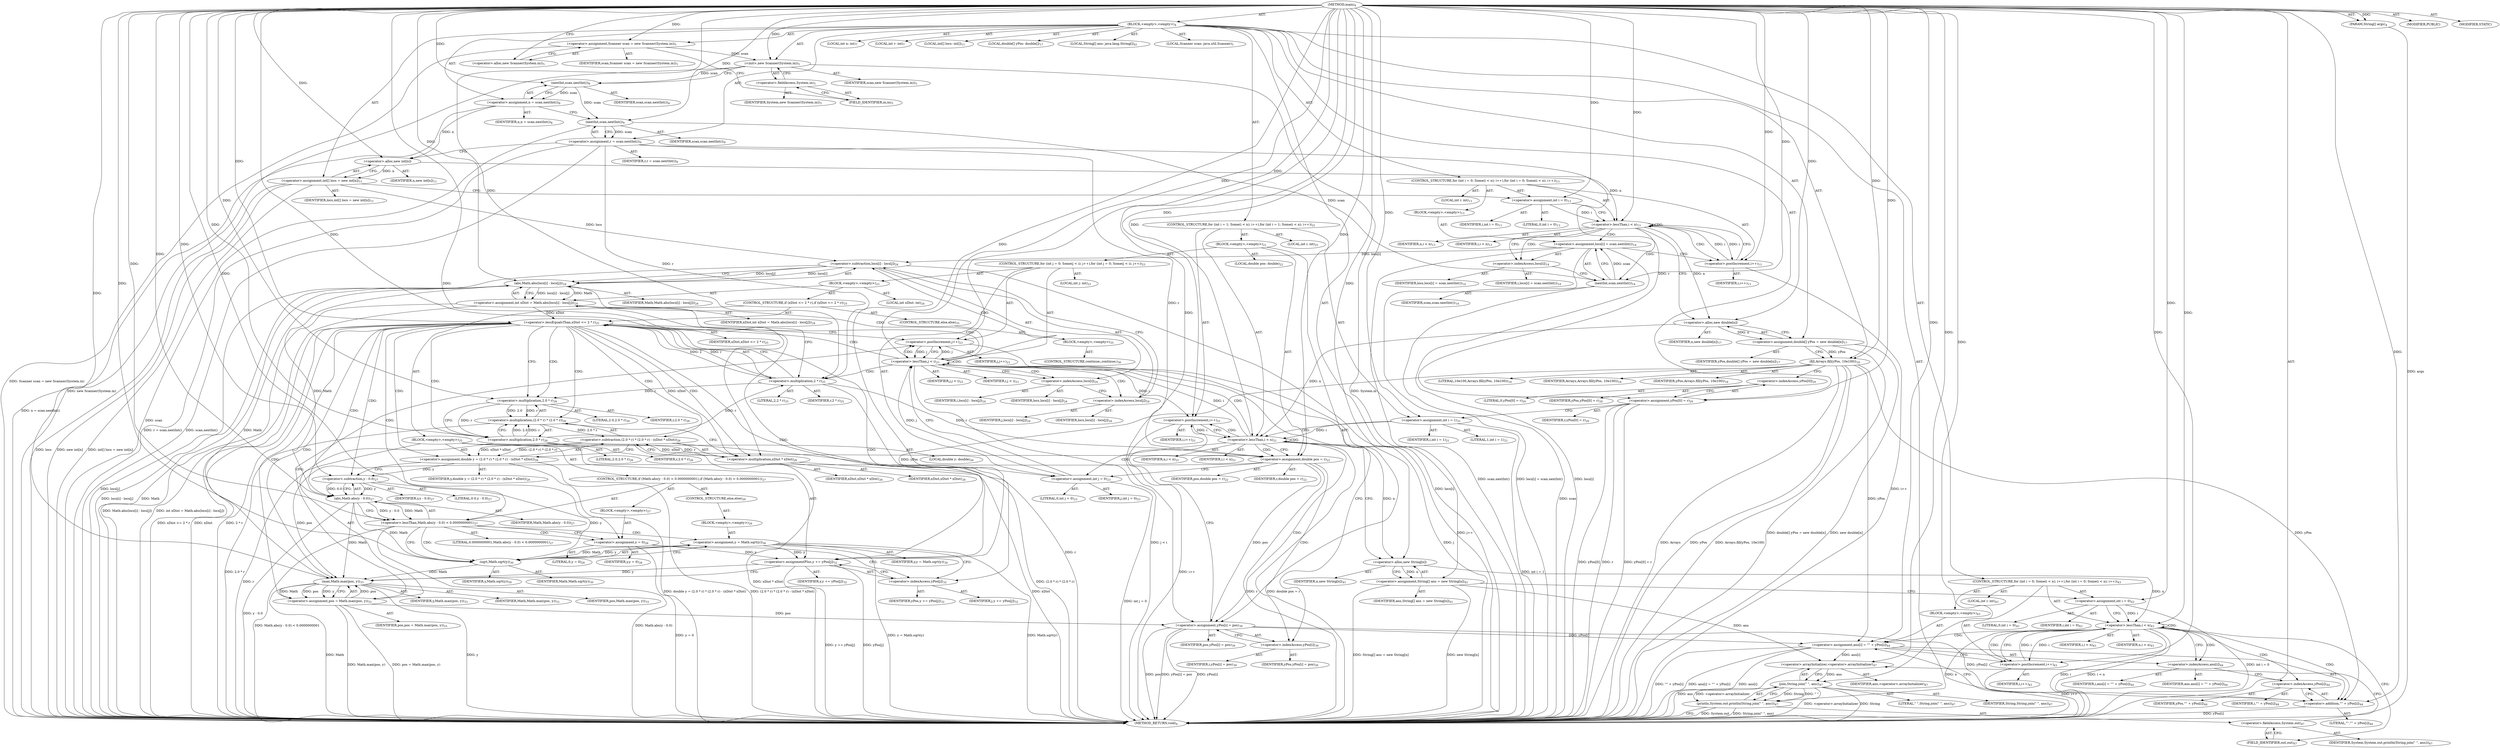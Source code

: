 digraph "main" {  
"19" [label = <(METHOD,main)<SUB>4</SUB>> ]
"20" [label = <(PARAM,String[] args)<SUB>4</SUB>> ]
"21" [label = <(BLOCK,&lt;empty&gt;,&lt;empty&gt;)<SUB>4</SUB>> ]
"4" [label = <(LOCAL,Scanner scan: java.util.Scanner)<SUB>5</SUB>> ]
"22" [label = <(&lt;operator&gt;.assignment,Scanner scan = new Scanner(System.in))<SUB>5</SUB>> ]
"23" [label = <(IDENTIFIER,scan,Scanner scan = new Scanner(System.in))<SUB>5</SUB>> ]
"24" [label = <(&lt;operator&gt;.alloc,new Scanner(System.in))<SUB>5</SUB>> ]
"25" [label = <(&lt;init&gt;,new Scanner(System.in))<SUB>5</SUB>> ]
"3" [label = <(IDENTIFIER,scan,new Scanner(System.in))<SUB>5</SUB>> ]
"26" [label = <(&lt;operator&gt;.fieldAccess,System.in)<SUB>5</SUB>> ]
"27" [label = <(IDENTIFIER,System,new Scanner(System.in))<SUB>5</SUB>> ]
"28" [label = <(FIELD_IDENTIFIER,in,in)<SUB>5</SUB>> ]
"29" [label = <(LOCAL,int n: int)<SUB>7</SUB>> ]
"30" [label = <(LOCAL,int r: int)<SUB>7</SUB>> ]
"31" [label = <(&lt;operator&gt;.assignment,n = scan.nextInt())<SUB>8</SUB>> ]
"32" [label = <(IDENTIFIER,n,n = scan.nextInt())<SUB>8</SUB>> ]
"33" [label = <(nextInt,scan.nextInt())<SUB>8</SUB>> ]
"34" [label = <(IDENTIFIER,scan,scan.nextInt())<SUB>8</SUB>> ]
"35" [label = <(&lt;operator&gt;.assignment,r = scan.nextInt())<SUB>9</SUB>> ]
"36" [label = <(IDENTIFIER,r,r = scan.nextInt())<SUB>9</SUB>> ]
"37" [label = <(nextInt,scan.nextInt())<SUB>9</SUB>> ]
"38" [label = <(IDENTIFIER,scan,scan.nextInt())<SUB>9</SUB>> ]
"39" [label = <(LOCAL,int[] locs: int[])<SUB>11</SUB>> ]
"40" [label = <(&lt;operator&gt;.assignment,int[] locs = new int[n])<SUB>11</SUB>> ]
"41" [label = <(IDENTIFIER,locs,int[] locs = new int[n])<SUB>11</SUB>> ]
"42" [label = <(&lt;operator&gt;.alloc,new int[n])> ]
"43" [label = <(IDENTIFIER,n,new int[n])<SUB>11</SUB>> ]
"44" [label = <(CONTROL_STRUCTURE,for (int i = 0; Some(i &lt; n); i++),for (int i = 0; Some(i &lt; n); i++))<SUB>13</SUB>> ]
"45" [label = <(LOCAL,int i: int)<SUB>13</SUB>> ]
"46" [label = <(&lt;operator&gt;.assignment,int i = 0)<SUB>13</SUB>> ]
"47" [label = <(IDENTIFIER,i,int i = 0)<SUB>13</SUB>> ]
"48" [label = <(LITERAL,0,int i = 0)<SUB>13</SUB>> ]
"49" [label = <(&lt;operator&gt;.lessThan,i &lt; n)<SUB>13</SUB>> ]
"50" [label = <(IDENTIFIER,i,i &lt; n)<SUB>13</SUB>> ]
"51" [label = <(IDENTIFIER,n,i &lt; n)<SUB>13</SUB>> ]
"52" [label = <(&lt;operator&gt;.postIncrement,i++)<SUB>13</SUB>> ]
"53" [label = <(IDENTIFIER,i,i++)<SUB>13</SUB>> ]
"54" [label = <(BLOCK,&lt;empty&gt;,&lt;empty&gt;)<SUB>13</SUB>> ]
"55" [label = <(&lt;operator&gt;.assignment,locs[i] = scan.nextInt())<SUB>14</SUB>> ]
"56" [label = <(&lt;operator&gt;.indexAccess,locs[i])<SUB>14</SUB>> ]
"57" [label = <(IDENTIFIER,locs,locs[i] = scan.nextInt())<SUB>14</SUB>> ]
"58" [label = <(IDENTIFIER,i,locs[i] = scan.nextInt())<SUB>14</SUB>> ]
"59" [label = <(nextInt,scan.nextInt())<SUB>14</SUB>> ]
"60" [label = <(IDENTIFIER,scan,scan.nextInt())<SUB>14</SUB>> ]
"61" [label = <(LOCAL,double[] yPos: double[])<SUB>17</SUB>> ]
"62" [label = <(&lt;operator&gt;.assignment,double[] yPos = new double[n])<SUB>17</SUB>> ]
"63" [label = <(IDENTIFIER,yPos,double[] yPos = new double[n])<SUB>17</SUB>> ]
"64" [label = <(&lt;operator&gt;.alloc,new double[n])> ]
"65" [label = <(IDENTIFIER,n,new double[n])<SUB>17</SUB>> ]
"66" [label = <(fill,Arrays.fill(yPos, 10e100))<SUB>18</SUB>> ]
"67" [label = <(IDENTIFIER,Arrays,Arrays.fill(yPos, 10e100))<SUB>18</SUB>> ]
"68" [label = <(IDENTIFIER,yPos,Arrays.fill(yPos, 10e100))<SUB>18</SUB>> ]
"69" [label = <(LITERAL,10e100,Arrays.fill(yPos, 10e100))<SUB>18</SUB>> ]
"70" [label = <(&lt;operator&gt;.assignment,yPos[0] = r)<SUB>20</SUB>> ]
"71" [label = <(&lt;operator&gt;.indexAccess,yPos[0])<SUB>20</SUB>> ]
"72" [label = <(IDENTIFIER,yPos,yPos[0] = r)<SUB>20</SUB>> ]
"73" [label = <(LITERAL,0,yPos[0] = r)<SUB>20</SUB>> ]
"74" [label = <(IDENTIFIER,r,yPos[0] = r)<SUB>20</SUB>> ]
"75" [label = <(CONTROL_STRUCTURE,for (int i = 1; Some(i &lt; n); i++),for (int i = 1; Some(i &lt; n); i++))<SUB>21</SUB>> ]
"76" [label = <(LOCAL,int i: int)<SUB>21</SUB>> ]
"77" [label = <(&lt;operator&gt;.assignment,int i = 1)<SUB>21</SUB>> ]
"78" [label = <(IDENTIFIER,i,int i = 1)<SUB>21</SUB>> ]
"79" [label = <(LITERAL,1,int i = 1)<SUB>21</SUB>> ]
"80" [label = <(&lt;operator&gt;.lessThan,i &lt; n)<SUB>21</SUB>> ]
"81" [label = <(IDENTIFIER,i,i &lt; n)<SUB>21</SUB>> ]
"82" [label = <(IDENTIFIER,n,i &lt; n)<SUB>21</SUB>> ]
"83" [label = <(&lt;operator&gt;.postIncrement,i++)<SUB>21</SUB>> ]
"84" [label = <(IDENTIFIER,i,i++)<SUB>21</SUB>> ]
"85" [label = <(BLOCK,&lt;empty&gt;,&lt;empty&gt;)<SUB>21</SUB>> ]
"86" [label = <(LOCAL,double pos: double)<SUB>22</SUB>> ]
"87" [label = <(&lt;operator&gt;.assignment,double pos = r)<SUB>22</SUB>> ]
"88" [label = <(IDENTIFIER,pos,double pos = r)<SUB>22</SUB>> ]
"89" [label = <(IDENTIFIER,r,double pos = r)<SUB>22</SUB>> ]
"90" [label = <(CONTROL_STRUCTURE,for (int j = 0; Some(j &lt; i); j++),for (int j = 0; Some(j &lt; i); j++))<SUB>23</SUB>> ]
"91" [label = <(LOCAL,int j: int)<SUB>23</SUB>> ]
"92" [label = <(&lt;operator&gt;.assignment,int j = 0)<SUB>23</SUB>> ]
"93" [label = <(IDENTIFIER,j,int j = 0)<SUB>23</SUB>> ]
"94" [label = <(LITERAL,0,int j = 0)<SUB>23</SUB>> ]
"95" [label = <(&lt;operator&gt;.lessThan,j &lt; i)<SUB>23</SUB>> ]
"96" [label = <(IDENTIFIER,j,j &lt; i)<SUB>23</SUB>> ]
"97" [label = <(IDENTIFIER,i,j &lt; i)<SUB>23</SUB>> ]
"98" [label = <(&lt;operator&gt;.postIncrement,j++)<SUB>23</SUB>> ]
"99" [label = <(IDENTIFIER,j,j++)<SUB>23</SUB>> ]
"100" [label = <(BLOCK,&lt;empty&gt;,&lt;empty&gt;)<SUB>23</SUB>> ]
"101" [label = <(LOCAL,int xDist: int)<SUB>24</SUB>> ]
"102" [label = <(&lt;operator&gt;.assignment,int xDist = Math.abs(locs[i] - locs[j]))<SUB>24</SUB>> ]
"103" [label = <(IDENTIFIER,xDist,int xDist = Math.abs(locs[i] - locs[j]))<SUB>24</SUB>> ]
"104" [label = <(abs,Math.abs(locs[i] - locs[j]))<SUB>24</SUB>> ]
"105" [label = <(IDENTIFIER,Math,Math.abs(locs[i] - locs[j]))<SUB>24</SUB>> ]
"106" [label = <(&lt;operator&gt;.subtraction,locs[i] - locs[j])<SUB>24</SUB>> ]
"107" [label = <(&lt;operator&gt;.indexAccess,locs[i])<SUB>24</SUB>> ]
"108" [label = <(IDENTIFIER,locs,locs[i] - locs[j])<SUB>24</SUB>> ]
"109" [label = <(IDENTIFIER,i,locs[i] - locs[j])<SUB>24</SUB>> ]
"110" [label = <(&lt;operator&gt;.indexAccess,locs[j])<SUB>24</SUB>> ]
"111" [label = <(IDENTIFIER,locs,locs[i] - locs[j])<SUB>24</SUB>> ]
"112" [label = <(IDENTIFIER,j,locs[i] - locs[j])<SUB>24</SUB>> ]
"113" [label = <(CONTROL_STRUCTURE,if (xDist &lt;= 2 * r),if (xDist &lt;= 2 * r))<SUB>25</SUB>> ]
"114" [label = <(&lt;operator&gt;.lessEqualsThan,xDist &lt;= 2 * r)<SUB>25</SUB>> ]
"115" [label = <(IDENTIFIER,xDist,xDist &lt;= 2 * r)<SUB>25</SUB>> ]
"116" [label = <(&lt;operator&gt;.multiplication,2 * r)<SUB>25</SUB>> ]
"117" [label = <(LITERAL,2,2 * r)<SUB>25</SUB>> ]
"118" [label = <(IDENTIFIER,r,2 * r)<SUB>25</SUB>> ]
"119" [label = <(BLOCK,&lt;empty&gt;,&lt;empty&gt;)<SUB>25</SUB>> ]
"120" [label = <(LOCAL,double y: double)<SUB>26</SUB>> ]
"121" [label = <(&lt;operator&gt;.assignment,double y = (2.0 * r) * (2.0 * r) - (xDist * xDist))<SUB>26</SUB>> ]
"122" [label = <(IDENTIFIER,y,double y = (2.0 * r) * (2.0 * r) - (xDist * xDist))<SUB>26</SUB>> ]
"123" [label = <(&lt;operator&gt;.subtraction,(2.0 * r) * (2.0 * r) - (xDist * xDist))<SUB>26</SUB>> ]
"124" [label = <(&lt;operator&gt;.multiplication,(2.0 * r) * (2.0 * r))<SUB>26</SUB>> ]
"125" [label = <(&lt;operator&gt;.multiplication,2.0 * r)<SUB>26</SUB>> ]
"126" [label = <(LITERAL,2.0,2.0 * r)<SUB>26</SUB>> ]
"127" [label = <(IDENTIFIER,r,2.0 * r)<SUB>26</SUB>> ]
"128" [label = <(&lt;operator&gt;.multiplication,2.0 * r)<SUB>26</SUB>> ]
"129" [label = <(LITERAL,2.0,2.0 * r)<SUB>26</SUB>> ]
"130" [label = <(IDENTIFIER,r,2.0 * r)<SUB>26</SUB>> ]
"131" [label = <(&lt;operator&gt;.multiplication,xDist * xDist)<SUB>26</SUB>> ]
"132" [label = <(IDENTIFIER,xDist,xDist * xDist)<SUB>26</SUB>> ]
"133" [label = <(IDENTIFIER,xDist,xDist * xDist)<SUB>26</SUB>> ]
"134" [label = <(CONTROL_STRUCTURE,if (Math.abs(y - 0.0) &lt; 0.0000000001),if (Math.abs(y - 0.0) &lt; 0.0000000001))<SUB>27</SUB>> ]
"135" [label = <(&lt;operator&gt;.lessThan,Math.abs(y - 0.0) &lt; 0.0000000001)<SUB>27</SUB>> ]
"136" [label = <(abs,Math.abs(y - 0.0))<SUB>27</SUB>> ]
"137" [label = <(IDENTIFIER,Math,Math.abs(y - 0.0))<SUB>27</SUB>> ]
"138" [label = <(&lt;operator&gt;.subtraction,y - 0.0)<SUB>27</SUB>> ]
"139" [label = <(IDENTIFIER,y,y - 0.0)<SUB>27</SUB>> ]
"140" [label = <(LITERAL,0.0,y - 0.0)<SUB>27</SUB>> ]
"141" [label = <(LITERAL,0.0000000001,Math.abs(y - 0.0) &lt; 0.0000000001)<SUB>27</SUB>> ]
"142" [label = <(BLOCK,&lt;empty&gt;,&lt;empty&gt;)<SUB>27</SUB>> ]
"143" [label = <(&lt;operator&gt;.assignment,y = 0)<SUB>28</SUB>> ]
"144" [label = <(IDENTIFIER,y,y = 0)<SUB>28</SUB>> ]
"145" [label = <(LITERAL,0,y = 0)<SUB>28</SUB>> ]
"146" [label = <(CONTROL_STRUCTURE,else,else)<SUB>29</SUB>> ]
"147" [label = <(BLOCK,&lt;empty&gt;,&lt;empty&gt;)<SUB>29</SUB>> ]
"148" [label = <(&lt;operator&gt;.assignment,y = Math.sqrt(y))<SUB>30</SUB>> ]
"149" [label = <(IDENTIFIER,y,y = Math.sqrt(y))<SUB>30</SUB>> ]
"150" [label = <(sqrt,Math.sqrt(y))<SUB>30</SUB>> ]
"151" [label = <(IDENTIFIER,Math,Math.sqrt(y))<SUB>30</SUB>> ]
"152" [label = <(IDENTIFIER,y,Math.sqrt(y))<SUB>30</SUB>> ]
"153" [label = <(&lt;operator&gt;.assignmentPlus,y += yPos[j])<SUB>32</SUB>> ]
"154" [label = <(IDENTIFIER,y,y += yPos[j])<SUB>32</SUB>> ]
"155" [label = <(&lt;operator&gt;.indexAccess,yPos[j])<SUB>32</SUB>> ]
"156" [label = <(IDENTIFIER,yPos,y += yPos[j])<SUB>32</SUB>> ]
"157" [label = <(IDENTIFIER,j,y += yPos[j])<SUB>32</SUB>> ]
"158" [label = <(&lt;operator&gt;.assignment,pos = Math.max(pos, y))<SUB>33</SUB>> ]
"159" [label = <(IDENTIFIER,pos,pos = Math.max(pos, y))<SUB>33</SUB>> ]
"160" [label = <(max,Math.max(pos, y))<SUB>33</SUB>> ]
"161" [label = <(IDENTIFIER,Math,Math.max(pos, y))<SUB>33</SUB>> ]
"162" [label = <(IDENTIFIER,pos,Math.max(pos, y))<SUB>33</SUB>> ]
"163" [label = <(IDENTIFIER,y,Math.max(pos, y))<SUB>33</SUB>> ]
"164" [label = <(CONTROL_STRUCTURE,else,else)<SUB>35</SUB>> ]
"165" [label = <(BLOCK,&lt;empty&gt;,&lt;empty&gt;)<SUB>35</SUB>> ]
"166" [label = <(CONTROL_STRUCTURE,continue;,continue;)<SUB>36</SUB>> ]
"167" [label = <(&lt;operator&gt;.assignment,yPos[i] = pos)<SUB>39</SUB>> ]
"168" [label = <(&lt;operator&gt;.indexAccess,yPos[i])<SUB>39</SUB>> ]
"169" [label = <(IDENTIFIER,yPos,yPos[i] = pos)<SUB>39</SUB>> ]
"170" [label = <(IDENTIFIER,i,yPos[i] = pos)<SUB>39</SUB>> ]
"171" [label = <(IDENTIFIER,pos,yPos[i] = pos)<SUB>39</SUB>> ]
"172" [label = <(LOCAL,String[] ans: java.lang.String[])<SUB>41</SUB>> ]
"173" [label = <(&lt;operator&gt;.assignment,String[] ans = new String[n])<SUB>41</SUB>> ]
"174" [label = <(IDENTIFIER,ans,String[] ans = new String[n])<SUB>41</SUB>> ]
"175" [label = <(&lt;operator&gt;.alloc,new String[n])> ]
"176" [label = <(IDENTIFIER,n,new String[n])<SUB>41</SUB>> ]
"177" [label = <(CONTROL_STRUCTURE,for (int i = 0; Some(i &lt; n); i++),for (int i = 0; Some(i &lt; n); i++))<SUB>43</SUB>> ]
"178" [label = <(LOCAL,int i: int)<SUB>43</SUB>> ]
"179" [label = <(&lt;operator&gt;.assignment,int i = 0)<SUB>43</SUB>> ]
"180" [label = <(IDENTIFIER,i,int i = 0)<SUB>43</SUB>> ]
"181" [label = <(LITERAL,0,int i = 0)<SUB>43</SUB>> ]
"182" [label = <(&lt;operator&gt;.lessThan,i &lt; n)<SUB>43</SUB>> ]
"183" [label = <(IDENTIFIER,i,i &lt; n)<SUB>43</SUB>> ]
"184" [label = <(IDENTIFIER,n,i &lt; n)<SUB>43</SUB>> ]
"185" [label = <(&lt;operator&gt;.postIncrement,i++)<SUB>43</SUB>> ]
"186" [label = <(IDENTIFIER,i,i++)<SUB>43</SUB>> ]
"187" [label = <(BLOCK,&lt;empty&gt;,&lt;empty&gt;)<SUB>43</SUB>> ]
"188" [label = <(&lt;operator&gt;.assignment,ans[i] = &quot;&quot; + yPos[i])<SUB>44</SUB>> ]
"189" [label = <(&lt;operator&gt;.indexAccess,ans[i])<SUB>44</SUB>> ]
"190" [label = <(IDENTIFIER,ans,ans[i] = &quot;&quot; + yPos[i])<SUB>44</SUB>> ]
"191" [label = <(IDENTIFIER,i,ans[i] = &quot;&quot; + yPos[i])<SUB>44</SUB>> ]
"192" [label = <(&lt;operator&gt;.addition,&quot;&quot; + yPos[i])<SUB>44</SUB>> ]
"193" [label = <(LITERAL,&quot;&quot;,&quot;&quot; + yPos[i])<SUB>44</SUB>> ]
"194" [label = <(&lt;operator&gt;.indexAccess,yPos[i])<SUB>44</SUB>> ]
"195" [label = <(IDENTIFIER,yPos,&quot;&quot; + yPos[i])<SUB>44</SUB>> ]
"196" [label = <(IDENTIFIER,i,&quot;&quot; + yPos[i])<SUB>44</SUB>> ]
"197" [label = <(println,System.out.println(String.join(&quot; &quot;, ans)))<SUB>47</SUB>> ]
"198" [label = <(&lt;operator&gt;.fieldAccess,System.out)<SUB>47</SUB>> ]
"199" [label = <(IDENTIFIER,System,System.out.println(String.join(&quot; &quot;, ans)))<SUB>47</SUB>> ]
"200" [label = <(FIELD_IDENTIFIER,out,out)<SUB>47</SUB>> ]
"201" [label = <(join,String.join(&quot; &quot;, ans))<SUB>47</SUB>> ]
"202" [label = <(IDENTIFIER,String,String.join(&quot; &quot;, ans))<SUB>47</SUB>> ]
"203" [label = <(LITERAL,&quot; &quot;,String.join(&quot; &quot;, ans))<SUB>47</SUB>> ]
"204" [label = <(&lt;operator&gt;.arrayInitializer,&lt;operator&gt;.arrayInitializer)<SUB>47</SUB>> ]
"205" [label = <(IDENTIFIER,ans,&lt;operator&gt;.arrayInitializer)<SUB>47</SUB>> ]
"206" [label = <(MODIFIER,PUBLIC)> ]
"207" [label = <(MODIFIER,STATIC)> ]
"208" [label = <(METHOD_RETURN,void)<SUB>4</SUB>> ]
  "19" -> "20"  [ label = "AST: "] 
  "19" -> "21"  [ label = "AST: "] 
  "19" -> "206"  [ label = "AST: "] 
  "19" -> "207"  [ label = "AST: "] 
  "19" -> "208"  [ label = "AST: "] 
  "21" -> "4"  [ label = "AST: "] 
  "21" -> "22"  [ label = "AST: "] 
  "21" -> "25"  [ label = "AST: "] 
  "21" -> "29"  [ label = "AST: "] 
  "21" -> "30"  [ label = "AST: "] 
  "21" -> "31"  [ label = "AST: "] 
  "21" -> "35"  [ label = "AST: "] 
  "21" -> "39"  [ label = "AST: "] 
  "21" -> "40"  [ label = "AST: "] 
  "21" -> "44"  [ label = "AST: "] 
  "21" -> "61"  [ label = "AST: "] 
  "21" -> "62"  [ label = "AST: "] 
  "21" -> "66"  [ label = "AST: "] 
  "21" -> "70"  [ label = "AST: "] 
  "21" -> "75"  [ label = "AST: "] 
  "21" -> "172"  [ label = "AST: "] 
  "21" -> "173"  [ label = "AST: "] 
  "21" -> "177"  [ label = "AST: "] 
  "21" -> "197"  [ label = "AST: "] 
  "22" -> "23"  [ label = "AST: "] 
  "22" -> "24"  [ label = "AST: "] 
  "25" -> "3"  [ label = "AST: "] 
  "25" -> "26"  [ label = "AST: "] 
  "26" -> "27"  [ label = "AST: "] 
  "26" -> "28"  [ label = "AST: "] 
  "31" -> "32"  [ label = "AST: "] 
  "31" -> "33"  [ label = "AST: "] 
  "33" -> "34"  [ label = "AST: "] 
  "35" -> "36"  [ label = "AST: "] 
  "35" -> "37"  [ label = "AST: "] 
  "37" -> "38"  [ label = "AST: "] 
  "40" -> "41"  [ label = "AST: "] 
  "40" -> "42"  [ label = "AST: "] 
  "42" -> "43"  [ label = "AST: "] 
  "44" -> "45"  [ label = "AST: "] 
  "44" -> "46"  [ label = "AST: "] 
  "44" -> "49"  [ label = "AST: "] 
  "44" -> "52"  [ label = "AST: "] 
  "44" -> "54"  [ label = "AST: "] 
  "46" -> "47"  [ label = "AST: "] 
  "46" -> "48"  [ label = "AST: "] 
  "49" -> "50"  [ label = "AST: "] 
  "49" -> "51"  [ label = "AST: "] 
  "52" -> "53"  [ label = "AST: "] 
  "54" -> "55"  [ label = "AST: "] 
  "55" -> "56"  [ label = "AST: "] 
  "55" -> "59"  [ label = "AST: "] 
  "56" -> "57"  [ label = "AST: "] 
  "56" -> "58"  [ label = "AST: "] 
  "59" -> "60"  [ label = "AST: "] 
  "62" -> "63"  [ label = "AST: "] 
  "62" -> "64"  [ label = "AST: "] 
  "64" -> "65"  [ label = "AST: "] 
  "66" -> "67"  [ label = "AST: "] 
  "66" -> "68"  [ label = "AST: "] 
  "66" -> "69"  [ label = "AST: "] 
  "70" -> "71"  [ label = "AST: "] 
  "70" -> "74"  [ label = "AST: "] 
  "71" -> "72"  [ label = "AST: "] 
  "71" -> "73"  [ label = "AST: "] 
  "75" -> "76"  [ label = "AST: "] 
  "75" -> "77"  [ label = "AST: "] 
  "75" -> "80"  [ label = "AST: "] 
  "75" -> "83"  [ label = "AST: "] 
  "75" -> "85"  [ label = "AST: "] 
  "77" -> "78"  [ label = "AST: "] 
  "77" -> "79"  [ label = "AST: "] 
  "80" -> "81"  [ label = "AST: "] 
  "80" -> "82"  [ label = "AST: "] 
  "83" -> "84"  [ label = "AST: "] 
  "85" -> "86"  [ label = "AST: "] 
  "85" -> "87"  [ label = "AST: "] 
  "85" -> "90"  [ label = "AST: "] 
  "85" -> "167"  [ label = "AST: "] 
  "87" -> "88"  [ label = "AST: "] 
  "87" -> "89"  [ label = "AST: "] 
  "90" -> "91"  [ label = "AST: "] 
  "90" -> "92"  [ label = "AST: "] 
  "90" -> "95"  [ label = "AST: "] 
  "90" -> "98"  [ label = "AST: "] 
  "90" -> "100"  [ label = "AST: "] 
  "92" -> "93"  [ label = "AST: "] 
  "92" -> "94"  [ label = "AST: "] 
  "95" -> "96"  [ label = "AST: "] 
  "95" -> "97"  [ label = "AST: "] 
  "98" -> "99"  [ label = "AST: "] 
  "100" -> "101"  [ label = "AST: "] 
  "100" -> "102"  [ label = "AST: "] 
  "100" -> "113"  [ label = "AST: "] 
  "102" -> "103"  [ label = "AST: "] 
  "102" -> "104"  [ label = "AST: "] 
  "104" -> "105"  [ label = "AST: "] 
  "104" -> "106"  [ label = "AST: "] 
  "106" -> "107"  [ label = "AST: "] 
  "106" -> "110"  [ label = "AST: "] 
  "107" -> "108"  [ label = "AST: "] 
  "107" -> "109"  [ label = "AST: "] 
  "110" -> "111"  [ label = "AST: "] 
  "110" -> "112"  [ label = "AST: "] 
  "113" -> "114"  [ label = "AST: "] 
  "113" -> "119"  [ label = "AST: "] 
  "113" -> "164"  [ label = "AST: "] 
  "114" -> "115"  [ label = "AST: "] 
  "114" -> "116"  [ label = "AST: "] 
  "116" -> "117"  [ label = "AST: "] 
  "116" -> "118"  [ label = "AST: "] 
  "119" -> "120"  [ label = "AST: "] 
  "119" -> "121"  [ label = "AST: "] 
  "119" -> "134"  [ label = "AST: "] 
  "119" -> "153"  [ label = "AST: "] 
  "119" -> "158"  [ label = "AST: "] 
  "121" -> "122"  [ label = "AST: "] 
  "121" -> "123"  [ label = "AST: "] 
  "123" -> "124"  [ label = "AST: "] 
  "123" -> "131"  [ label = "AST: "] 
  "124" -> "125"  [ label = "AST: "] 
  "124" -> "128"  [ label = "AST: "] 
  "125" -> "126"  [ label = "AST: "] 
  "125" -> "127"  [ label = "AST: "] 
  "128" -> "129"  [ label = "AST: "] 
  "128" -> "130"  [ label = "AST: "] 
  "131" -> "132"  [ label = "AST: "] 
  "131" -> "133"  [ label = "AST: "] 
  "134" -> "135"  [ label = "AST: "] 
  "134" -> "142"  [ label = "AST: "] 
  "134" -> "146"  [ label = "AST: "] 
  "135" -> "136"  [ label = "AST: "] 
  "135" -> "141"  [ label = "AST: "] 
  "136" -> "137"  [ label = "AST: "] 
  "136" -> "138"  [ label = "AST: "] 
  "138" -> "139"  [ label = "AST: "] 
  "138" -> "140"  [ label = "AST: "] 
  "142" -> "143"  [ label = "AST: "] 
  "143" -> "144"  [ label = "AST: "] 
  "143" -> "145"  [ label = "AST: "] 
  "146" -> "147"  [ label = "AST: "] 
  "147" -> "148"  [ label = "AST: "] 
  "148" -> "149"  [ label = "AST: "] 
  "148" -> "150"  [ label = "AST: "] 
  "150" -> "151"  [ label = "AST: "] 
  "150" -> "152"  [ label = "AST: "] 
  "153" -> "154"  [ label = "AST: "] 
  "153" -> "155"  [ label = "AST: "] 
  "155" -> "156"  [ label = "AST: "] 
  "155" -> "157"  [ label = "AST: "] 
  "158" -> "159"  [ label = "AST: "] 
  "158" -> "160"  [ label = "AST: "] 
  "160" -> "161"  [ label = "AST: "] 
  "160" -> "162"  [ label = "AST: "] 
  "160" -> "163"  [ label = "AST: "] 
  "164" -> "165"  [ label = "AST: "] 
  "165" -> "166"  [ label = "AST: "] 
  "167" -> "168"  [ label = "AST: "] 
  "167" -> "171"  [ label = "AST: "] 
  "168" -> "169"  [ label = "AST: "] 
  "168" -> "170"  [ label = "AST: "] 
  "173" -> "174"  [ label = "AST: "] 
  "173" -> "175"  [ label = "AST: "] 
  "175" -> "176"  [ label = "AST: "] 
  "177" -> "178"  [ label = "AST: "] 
  "177" -> "179"  [ label = "AST: "] 
  "177" -> "182"  [ label = "AST: "] 
  "177" -> "185"  [ label = "AST: "] 
  "177" -> "187"  [ label = "AST: "] 
  "179" -> "180"  [ label = "AST: "] 
  "179" -> "181"  [ label = "AST: "] 
  "182" -> "183"  [ label = "AST: "] 
  "182" -> "184"  [ label = "AST: "] 
  "185" -> "186"  [ label = "AST: "] 
  "187" -> "188"  [ label = "AST: "] 
  "188" -> "189"  [ label = "AST: "] 
  "188" -> "192"  [ label = "AST: "] 
  "189" -> "190"  [ label = "AST: "] 
  "189" -> "191"  [ label = "AST: "] 
  "192" -> "193"  [ label = "AST: "] 
  "192" -> "194"  [ label = "AST: "] 
  "194" -> "195"  [ label = "AST: "] 
  "194" -> "196"  [ label = "AST: "] 
  "197" -> "198"  [ label = "AST: "] 
  "197" -> "201"  [ label = "AST: "] 
  "198" -> "199"  [ label = "AST: "] 
  "198" -> "200"  [ label = "AST: "] 
  "201" -> "202"  [ label = "AST: "] 
  "201" -> "203"  [ label = "AST: "] 
  "201" -> "204"  [ label = "AST: "] 
  "204" -> "205"  [ label = "AST: "] 
  "22" -> "28"  [ label = "CFG: "] 
  "25" -> "33"  [ label = "CFG: "] 
  "31" -> "37"  [ label = "CFG: "] 
  "35" -> "42"  [ label = "CFG: "] 
  "40" -> "46"  [ label = "CFG: "] 
  "62" -> "66"  [ label = "CFG: "] 
  "66" -> "71"  [ label = "CFG: "] 
  "70" -> "77"  [ label = "CFG: "] 
  "173" -> "179"  [ label = "CFG: "] 
  "197" -> "208"  [ label = "CFG: "] 
  "24" -> "22"  [ label = "CFG: "] 
  "26" -> "25"  [ label = "CFG: "] 
  "33" -> "31"  [ label = "CFG: "] 
  "37" -> "35"  [ label = "CFG: "] 
  "42" -> "40"  [ label = "CFG: "] 
  "46" -> "49"  [ label = "CFG: "] 
  "49" -> "56"  [ label = "CFG: "] 
  "49" -> "64"  [ label = "CFG: "] 
  "52" -> "49"  [ label = "CFG: "] 
  "64" -> "62"  [ label = "CFG: "] 
  "71" -> "70"  [ label = "CFG: "] 
  "77" -> "80"  [ label = "CFG: "] 
  "80" -> "87"  [ label = "CFG: "] 
  "80" -> "175"  [ label = "CFG: "] 
  "83" -> "80"  [ label = "CFG: "] 
  "175" -> "173"  [ label = "CFG: "] 
  "179" -> "182"  [ label = "CFG: "] 
  "182" -> "189"  [ label = "CFG: "] 
  "182" -> "200"  [ label = "CFG: "] 
  "185" -> "182"  [ label = "CFG: "] 
  "198" -> "204"  [ label = "CFG: "] 
  "201" -> "197"  [ label = "CFG: "] 
  "28" -> "26"  [ label = "CFG: "] 
  "55" -> "52"  [ label = "CFG: "] 
  "87" -> "92"  [ label = "CFG: "] 
  "167" -> "83"  [ label = "CFG: "] 
  "188" -> "185"  [ label = "CFG: "] 
  "200" -> "198"  [ label = "CFG: "] 
  "204" -> "201"  [ label = "CFG: "] 
  "56" -> "59"  [ label = "CFG: "] 
  "59" -> "55"  [ label = "CFG: "] 
  "92" -> "95"  [ label = "CFG: "] 
  "95" -> "107"  [ label = "CFG: "] 
  "95" -> "168"  [ label = "CFG: "] 
  "98" -> "95"  [ label = "CFG: "] 
  "168" -> "167"  [ label = "CFG: "] 
  "189" -> "194"  [ label = "CFG: "] 
  "192" -> "188"  [ label = "CFG: "] 
  "102" -> "116"  [ label = "CFG: "] 
  "194" -> "192"  [ label = "CFG: "] 
  "104" -> "102"  [ label = "CFG: "] 
  "114" -> "125"  [ label = "CFG: "] 
  "114" -> "98"  [ label = "CFG: "] 
  "106" -> "104"  [ label = "CFG: "] 
  "116" -> "114"  [ label = "CFG: "] 
  "121" -> "138"  [ label = "CFG: "] 
  "153" -> "160"  [ label = "CFG: "] 
  "158" -> "98"  [ label = "CFG: "] 
  "107" -> "110"  [ label = "CFG: "] 
  "110" -> "106"  [ label = "CFG: "] 
  "123" -> "121"  [ label = "CFG: "] 
  "135" -> "143"  [ label = "CFG: "] 
  "135" -> "150"  [ label = "CFG: "] 
  "155" -> "153"  [ label = "CFG: "] 
  "160" -> "158"  [ label = "CFG: "] 
  "124" -> "131"  [ label = "CFG: "] 
  "131" -> "123"  [ label = "CFG: "] 
  "136" -> "135"  [ label = "CFG: "] 
  "143" -> "155"  [ label = "CFG: "] 
  "125" -> "128"  [ label = "CFG: "] 
  "128" -> "124"  [ label = "CFG: "] 
  "138" -> "136"  [ label = "CFG: "] 
  "148" -> "155"  [ label = "CFG: "] 
  "150" -> "148"  [ label = "CFG: "] 
  "19" -> "24"  [ label = "CFG: "] 
  "20" -> "208"  [ label = "DDG: args"] 
  "22" -> "208"  [ label = "DDG: Scanner scan = new Scanner(System.in)"] 
  "25" -> "208"  [ label = "DDG: System.in"] 
  "25" -> "208"  [ label = "DDG: new Scanner(System.in)"] 
  "31" -> "208"  [ label = "DDG: n = scan.nextInt()"] 
  "37" -> "208"  [ label = "DDG: scan"] 
  "35" -> "208"  [ label = "DDG: scan.nextInt()"] 
  "35" -> "208"  [ label = "DDG: r = scan.nextInt()"] 
  "40" -> "208"  [ label = "DDG: locs"] 
  "40" -> "208"  [ label = "DDG: new int[n]"] 
  "40" -> "208"  [ label = "DDG: int[] locs = new int[n]"] 
  "62" -> "208"  [ label = "DDG: new double[n]"] 
  "62" -> "208"  [ label = "DDG: double[] yPos = new double[n]"] 
  "66" -> "208"  [ label = "DDG: yPos"] 
  "66" -> "208"  [ label = "DDG: Arrays.fill(yPos, 10e100)"] 
  "70" -> "208"  [ label = "DDG: yPos[0]"] 
  "70" -> "208"  [ label = "DDG: r"] 
  "70" -> "208"  [ label = "DDG: yPos[0] = r"] 
  "77" -> "208"  [ label = "DDG: int i = 1"] 
  "173" -> "208"  [ label = "DDG: new String[n]"] 
  "173" -> "208"  [ label = "DDG: String[] ans = new String[n]"] 
  "179" -> "208"  [ label = "DDG: int i = 0"] 
  "182" -> "208"  [ label = "DDG: i"] 
  "182" -> "208"  [ label = "DDG: n"] 
  "182" -> "208"  [ label = "DDG: i &lt; n"] 
  "197" -> "208"  [ label = "DDG: System.out"] 
  "204" -> "208"  [ label = "DDG: ans"] 
  "201" -> "208"  [ label = "DDG: &lt;operator&gt;.arrayInitializer"] 
  "197" -> "208"  [ label = "DDG: String.join(&quot; &quot;, ans)"] 
  "188" -> "208"  [ label = "DDG: ans[i]"] 
  "192" -> "208"  [ label = "DDG: yPos[i]"] 
  "188" -> "208"  [ label = "DDG: &quot;&quot; + yPos[i]"] 
  "188" -> "208"  [ label = "DDG: ans[i] = &quot;&quot; + yPos[i]"] 
  "185" -> "208"  [ label = "DDG: i++"] 
  "87" -> "208"  [ label = "DDG: r"] 
  "87" -> "208"  [ label = "DDG: double pos = r"] 
  "92" -> "208"  [ label = "DDG: int j = 0"] 
  "95" -> "208"  [ label = "DDG: j"] 
  "95" -> "208"  [ label = "DDG: j &lt; i"] 
  "167" -> "208"  [ label = "DDG: yPos[i]"] 
  "167" -> "208"  [ label = "DDG: pos"] 
  "167" -> "208"  [ label = "DDG: yPos[i] = pos"] 
  "83" -> "208"  [ label = "DDG: i++"] 
  "104" -> "208"  [ label = "DDG: Math"] 
  "106" -> "208"  [ label = "DDG: locs[i]"] 
  "106" -> "208"  [ label = "DDG: locs[j]"] 
  "104" -> "208"  [ label = "DDG: locs[i] - locs[j]"] 
  "102" -> "208"  [ label = "DDG: Math.abs(locs[i] - locs[j])"] 
  "102" -> "208"  [ label = "DDG: int xDist = Math.abs(locs[i] - locs[j])"] 
  "114" -> "208"  [ label = "DDG: xDist"] 
  "116" -> "208"  [ label = "DDG: r"] 
  "114" -> "208"  [ label = "DDG: 2 * r"] 
  "114" -> "208"  [ label = "DDG: xDist &lt;= 2 * r"] 
  "124" -> "208"  [ label = "DDG: 2.0 * r"] 
  "128" -> "208"  [ label = "DDG: r"] 
  "123" -> "208"  [ label = "DDG: (2.0 * r) * (2.0 * r)"] 
  "131" -> "208"  [ label = "DDG: xDist"] 
  "123" -> "208"  [ label = "DDG: xDist * xDist"] 
  "121" -> "208"  [ label = "DDG: (2.0 * r) * (2.0 * r) - (xDist * xDist)"] 
  "121" -> "208"  [ label = "DDG: double y = (2.0 * r) * (2.0 * r) - (xDist * xDist)"] 
  "136" -> "208"  [ label = "DDG: y - 0.0"] 
  "135" -> "208"  [ label = "DDG: Math.abs(y - 0.0)"] 
  "135" -> "208"  [ label = "DDG: Math.abs(y - 0.0) &lt; 0.0000000001"] 
  "148" -> "208"  [ label = "DDG: Math.sqrt(y)"] 
  "148" -> "208"  [ label = "DDG: y = Math.sqrt(y)"] 
  "143" -> "208"  [ label = "DDG: y = 0"] 
  "153" -> "208"  [ label = "DDG: yPos[j]"] 
  "153" -> "208"  [ label = "DDG: y += yPos[j]"] 
  "160" -> "208"  [ label = "DDG: Math"] 
  "160" -> "208"  [ label = "DDG: y"] 
  "158" -> "208"  [ label = "DDG: Math.max(pos, y)"] 
  "158" -> "208"  [ label = "DDG: pos = Math.max(pos, y)"] 
  "98" -> "208"  [ label = "DDG: j++"] 
  "55" -> "208"  [ label = "DDG: locs[i]"] 
  "59" -> "208"  [ label = "DDG: scan"] 
  "55" -> "208"  [ label = "DDG: scan.nextInt()"] 
  "55" -> "208"  [ label = "DDG: locs[i] = scan.nextInt()"] 
  "52" -> "208"  [ label = "DDG: i++"] 
  "201" -> "208"  [ label = "DDG: String"] 
  "66" -> "208"  [ label = "DDG: Arrays"] 
  "19" -> "20"  [ label = "DDG: "] 
  "19" -> "22"  [ label = "DDG: "] 
  "33" -> "31"  [ label = "DDG: scan"] 
  "37" -> "35"  [ label = "DDG: scan"] 
  "42" -> "40"  [ label = "DDG: n"] 
  "64" -> "62"  [ label = "DDG: n"] 
  "35" -> "70"  [ label = "DDG: r"] 
  "19" -> "70"  [ label = "DDG: "] 
  "175" -> "173"  [ label = "DDG: n"] 
  "22" -> "25"  [ label = "DDG: scan"] 
  "19" -> "25"  [ label = "DDG: "] 
  "19" -> "46"  [ label = "DDG: "] 
  "19" -> "66"  [ label = "DDG: "] 
  "62" -> "66"  [ label = "DDG: yPos"] 
  "19" -> "77"  [ label = "DDG: "] 
  "19" -> "179"  [ label = "DDG: "] 
  "201" -> "197"  [ label = "DDG: String"] 
  "201" -> "197"  [ label = "DDG: &quot; &quot;"] 
  "201" -> "197"  [ label = "DDG: &lt;operator&gt;.arrayInitializer"] 
  "25" -> "33"  [ label = "DDG: scan"] 
  "19" -> "33"  [ label = "DDG: "] 
  "33" -> "37"  [ label = "DDG: scan"] 
  "19" -> "37"  [ label = "DDG: "] 
  "31" -> "42"  [ label = "DDG: n"] 
  "19" -> "42"  [ label = "DDG: "] 
  "46" -> "49"  [ label = "DDG: i"] 
  "52" -> "49"  [ label = "DDG: i"] 
  "19" -> "49"  [ label = "DDG: "] 
  "42" -> "49"  [ label = "DDG: n"] 
  "49" -> "52"  [ label = "DDG: i"] 
  "19" -> "52"  [ label = "DDG: "] 
  "59" -> "55"  [ label = "DDG: scan"] 
  "49" -> "64"  [ label = "DDG: n"] 
  "19" -> "64"  [ label = "DDG: "] 
  "77" -> "80"  [ label = "DDG: i"] 
  "83" -> "80"  [ label = "DDG: i"] 
  "19" -> "80"  [ label = "DDG: "] 
  "64" -> "80"  [ label = "DDG: n"] 
  "95" -> "83"  [ label = "DDG: i"] 
  "19" -> "83"  [ label = "DDG: "] 
  "116" -> "87"  [ label = "DDG: r"] 
  "128" -> "87"  [ label = "DDG: r"] 
  "19" -> "87"  [ label = "DDG: "] 
  "35" -> "87"  [ label = "DDG: r"] 
  "87" -> "167"  [ label = "DDG: pos"] 
  "158" -> "167"  [ label = "DDG: pos"] 
  "19" -> "167"  [ label = "DDG: "] 
  "80" -> "175"  [ label = "DDG: n"] 
  "19" -> "175"  [ label = "DDG: "] 
  "179" -> "182"  [ label = "DDG: i"] 
  "185" -> "182"  [ label = "DDG: i"] 
  "19" -> "182"  [ label = "DDG: "] 
  "175" -> "182"  [ label = "DDG: n"] 
  "182" -> "185"  [ label = "DDG: i"] 
  "19" -> "185"  [ label = "DDG: "] 
  "19" -> "188"  [ label = "DDG: "] 
  "66" -> "188"  [ label = "DDG: yPos"] 
  "167" -> "188"  [ label = "DDG: yPos[i]"] 
  "19" -> "201"  [ label = "DDG: "] 
  "204" -> "201"  [ label = "DDG: ans"] 
  "19" -> "92"  [ label = "DDG: "] 
  "173" -> "204"  [ label = "DDG: ans"] 
  "188" -> "204"  [ label = "DDG: ans[i]"] 
  "19" -> "204"  [ label = "DDG: "] 
  "37" -> "59"  [ label = "DDG: scan"] 
  "19" -> "59"  [ label = "DDG: "] 
  "92" -> "95"  [ label = "DDG: j"] 
  "98" -> "95"  [ label = "DDG: j"] 
  "19" -> "95"  [ label = "DDG: "] 
  "80" -> "95"  [ label = "DDG: i"] 
  "95" -> "98"  [ label = "DDG: j"] 
  "19" -> "98"  [ label = "DDG: "] 
  "104" -> "102"  [ label = "DDG: Math"] 
  "104" -> "102"  [ label = "DDG: locs[i] - locs[j]"] 
  "19" -> "192"  [ label = "DDG: "] 
  "66" -> "192"  [ label = "DDG: yPos"] 
  "167" -> "192"  [ label = "DDG: yPos[i]"] 
  "160" -> "104"  [ label = "DDG: Math"] 
  "19" -> "104"  [ label = "DDG: "] 
  "106" -> "104"  [ label = "DDG: locs[i]"] 
  "106" -> "104"  [ label = "DDG: locs[j]"] 
  "102" -> "114"  [ label = "DDG: xDist"] 
  "19" -> "114"  [ label = "DDG: "] 
  "116" -> "114"  [ label = "DDG: 2"] 
  "116" -> "114"  [ label = "DDG: r"] 
  "123" -> "121"  [ label = "DDG: (2.0 * r) * (2.0 * r)"] 
  "123" -> "121"  [ label = "DDG: xDist * xDist"] 
  "66" -> "153"  [ label = "DDG: yPos"] 
  "160" -> "158"  [ label = "DDG: Math"] 
  "160" -> "158"  [ label = "DDG: pos"] 
  "160" -> "158"  [ label = "DDG: y"] 
  "40" -> "106"  [ label = "DDG: locs"] 
  "55" -> "106"  [ label = "DDG: locs[i]"] 
  "19" -> "116"  [ label = "DDG: "] 
  "128" -> "116"  [ label = "DDG: r"] 
  "35" -> "116"  [ label = "DDG: r"] 
  "148" -> "153"  [ label = "DDG: y"] 
  "143" -> "153"  [ label = "DDG: y"] 
  "19" -> "153"  [ label = "DDG: "] 
  "124" -> "123"  [ label = "DDG: 2.0 * r"] 
  "131" -> "123"  [ label = "DDG: xDist"] 
  "136" -> "135"  [ label = "DDG: Math"] 
  "136" -> "135"  [ label = "DDG: y - 0.0"] 
  "19" -> "135"  [ label = "DDG: "] 
  "19" -> "143"  [ label = "DDG: "] 
  "136" -> "160"  [ label = "DDG: Math"] 
  "150" -> "160"  [ label = "DDG: Math"] 
  "19" -> "160"  [ label = "DDG: "] 
  "87" -> "160"  [ label = "DDG: pos"] 
  "158" -> "160"  [ label = "DDG: pos"] 
  "153" -> "160"  [ label = "DDG: y"] 
  "125" -> "124"  [ label = "DDG: 2.0"] 
  "125" -> "124"  [ label = "DDG: r"] 
  "128" -> "124"  [ label = "DDG: 2.0"] 
  "128" -> "124"  [ label = "DDG: r"] 
  "114" -> "131"  [ label = "DDG: xDist"] 
  "19" -> "131"  [ label = "DDG: "] 
  "104" -> "136"  [ label = "DDG: Math"] 
  "19" -> "136"  [ label = "DDG: "] 
  "138" -> "136"  [ label = "DDG: y"] 
  "138" -> "136"  [ label = "DDG: 0.0"] 
  "150" -> "148"  [ label = "DDG: Math"] 
  "150" -> "148"  [ label = "DDG: y"] 
  "19" -> "125"  [ label = "DDG: "] 
  "116" -> "125"  [ label = "DDG: r"] 
  "19" -> "128"  [ label = "DDG: "] 
  "125" -> "128"  [ label = "DDG: r"] 
  "121" -> "138"  [ label = "DDG: y"] 
  "19" -> "138"  [ label = "DDG: "] 
  "136" -> "150"  [ label = "DDG: Math"] 
  "19" -> "150"  [ label = "DDG: "] 
  "138" -> "150"  [ label = "DDG: y"] 
  "49" -> "52"  [ label = "CDG: "] 
  "49" -> "56"  [ label = "CDG: "] 
  "49" -> "59"  [ label = "CDG: "] 
  "49" -> "49"  [ label = "CDG: "] 
  "49" -> "55"  [ label = "CDG: "] 
  "80" -> "167"  [ label = "CDG: "] 
  "80" -> "95"  [ label = "CDG: "] 
  "80" -> "92"  [ label = "CDG: "] 
  "80" -> "168"  [ label = "CDG: "] 
  "80" -> "87"  [ label = "CDG: "] 
  "80" -> "80"  [ label = "CDG: "] 
  "80" -> "83"  [ label = "CDG: "] 
  "182" -> "188"  [ label = "CDG: "] 
  "182" -> "192"  [ label = "CDG: "] 
  "182" -> "185"  [ label = "CDG: "] 
  "182" -> "189"  [ label = "CDG: "] 
  "182" -> "194"  [ label = "CDG: "] 
  "182" -> "182"  [ label = "CDG: "] 
  "95" -> "107"  [ label = "CDG: "] 
  "95" -> "98"  [ label = "CDG: "] 
  "95" -> "102"  [ label = "CDG: "] 
  "95" -> "114"  [ label = "CDG: "] 
  "95" -> "104"  [ label = "CDG: "] 
  "95" -> "95"  [ label = "CDG: "] 
  "95" -> "116"  [ label = "CDG: "] 
  "95" -> "106"  [ label = "CDG: "] 
  "95" -> "110"  [ label = "CDG: "] 
  "114" -> "136"  [ label = "CDG: "] 
  "114" -> "128"  [ label = "CDG: "] 
  "114" -> "131"  [ label = "CDG: "] 
  "114" -> "121"  [ label = "CDG: "] 
  "114" -> "153"  [ label = "CDG: "] 
  "114" -> "138"  [ label = "CDG: "] 
  "114" -> "155"  [ label = "CDG: "] 
  "114" -> "158"  [ label = "CDG: "] 
  "114" -> "160"  [ label = "CDG: "] 
  "114" -> "123"  [ label = "CDG: "] 
  "114" -> "135"  [ label = "CDG: "] 
  "114" -> "124"  [ label = "CDG: "] 
  "114" -> "125"  [ label = "CDG: "] 
  "135" -> "150"  [ label = "CDG: "] 
  "135" -> "148"  [ label = "CDG: "] 
  "135" -> "143"  [ label = "CDG: "] 
}
